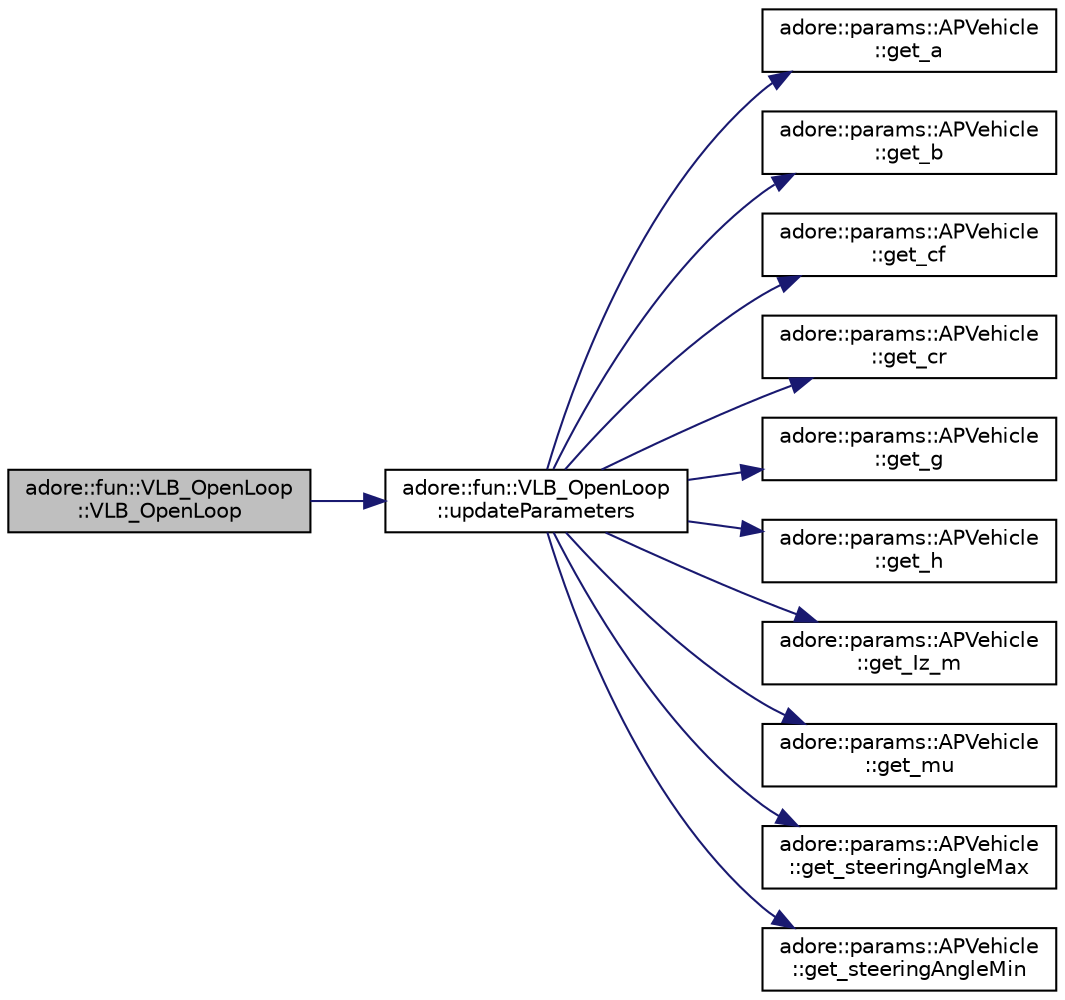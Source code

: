 digraph "adore::fun::VLB_OpenLoop::VLB_OpenLoop"
{
 // LATEX_PDF_SIZE
  edge [fontname="Helvetica",fontsize="10",labelfontname="Helvetica",labelfontsize="10"];
  node [fontname="Helvetica",fontsize="10",shape=record];
  rankdir="LR";
  Node1 [label="adore::fun::VLB_OpenLoop\l::VLB_OpenLoop",height=0.2,width=0.4,color="black", fillcolor="grey75", style="filled", fontcolor="black",tooltip=" "];
  Node1 -> Node2 [color="midnightblue",fontsize="10",style="solid",fontname="Helvetica"];
  Node2 [label="adore::fun::VLB_OpenLoop\l::updateParameters",height=0.2,width=0.4,color="black", fillcolor="white", style="filled",URL="$classadore_1_1fun_1_1VLB__OpenLoop.html#aa44cc154414dbb4dad1ffc66da9a2a56",tooltip=" "];
  Node2 -> Node3 [color="midnightblue",fontsize="10",style="solid",fontname="Helvetica"];
  Node3 [label="adore::params::APVehicle\l::get_a",height=0.2,width=0.4,color="black", fillcolor="white", style="filled",URL="$classadore_1_1params_1_1APVehicle.html#ae446997786812ff17a5c3f6bfa575ce5",tooltip="cog to front axle"];
  Node2 -> Node4 [color="midnightblue",fontsize="10",style="solid",fontname="Helvetica"];
  Node4 [label="adore::params::APVehicle\l::get_b",height=0.2,width=0.4,color="black", fillcolor="white", style="filled",URL="$classadore_1_1params_1_1APVehicle.html#a5cc38023fb9f3142348dc9ac22402288",tooltip="rear axle to cog"];
  Node2 -> Node5 [color="midnightblue",fontsize="10",style="solid",fontname="Helvetica"];
  Node5 [label="adore::params::APVehicle\l::get_cf",height=0.2,width=0.4,color="black", fillcolor="white", style="filled",URL="$classadore_1_1params_1_1APVehicle.html#af95a31b91ceabe9a02cfd728e4502cfa",tooltip="front normalized tire stiffness for bicycle model"];
  Node2 -> Node6 [color="midnightblue",fontsize="10",style="solid",fontname="Helvetica"];
  Node6 [label="adore::params::APVehicle\l::get_cr",height=0.2,width=0.4,color="black", fillcolor="white", style="filled",URL="$classadore_1_1params_1_1APVehicle.html#a41fcecc0bda7794736a06b660b172a6c",tooltip="rear normalized tire stiffness for bicycle model"];
  Node2 -> Node7 [color="midnightblue",fontsize="10",style="solid",fontname="Helvetica"];
  Node7 [label="adore::params::APVehicle\l::get_g",height=0.2,width=0.4,color="black", fillcolor="white", style="filled",URL="$classadore_1_1params_1_1APVehicle.html#aff1c5efcd97b43b9888c6c1742db70bf",tooltip="gravitational constant"];
  Node2 -> Node8 [color="midnightblue",fontsize="10",style="solid",fontname="Helvetica"];
  Node8 [label="adore::params::APVehicle\l::get_h",height=0.2,width=0.4,color="black", fillcolor="white", style="filled",URL="$classadore_1_1params_1_1APVehicle.html#a1469c68f7b8db6bd77bf7e236faa51a5",tooltip="cog height above ground"];
  Node2 -> Node9 [color="midnightblue",fontsize="10",style="solid",fontname="Helvetica"];
  Node9 [label="adore::params::APVehicle\l::get_Iz_m",height=0.2,width=0.4,color="black", fillcolor="white", style="filled",URL="$classadore_1_1params_1_1APVehicle.html#a5ad76a85226dd133c8827ec9eb75dc7b",tooltip="rotational inertia around up axis devided by mass"];
  Node2 -> Node10 [color="midnightblue",fontsize="10",style="solid",fontname="Helvetica"];
  Node10 [label="adore::params::APVehicle\l::get_mu",height=0.2,width=0.4,color="black", fillcolor="white", style="filled",URL="$classadore_1_1params_1_1APVehicle.html#a2edbca64008d9314eea78012d41f7d18",tooltip="friction coefficient"];
  Node2 -> Node11 [color="midnightblue",fontsize="10",style="solid",fontname="Helvetica"];
  Node11 [label="adore::params::APVehicle\l::get_steeringAngleMax",height=0.2,width=0.4,color="black", fillcolor="white", style="filled",URL="$classadore_1_1params_1_1APVehicle.html#ad99abb1ed1083bde48dc73a1af8766b9",tooltip=" "];
  Node2 -> Node12 [color="midnightblue",fontsize="10",style="solid",fontname="Helvetica"];
  Node12 [label="adore::params::APVehicle\l::get_steeringAngleMin",height=0.2,width=0.4,color="black", fillcolor="white", style="filled",URL="$classadore_1_1params_1_1APVehicle.html#a14cb93ac0a89ef10df2954c3544773bf",tooltip=" "];
}
